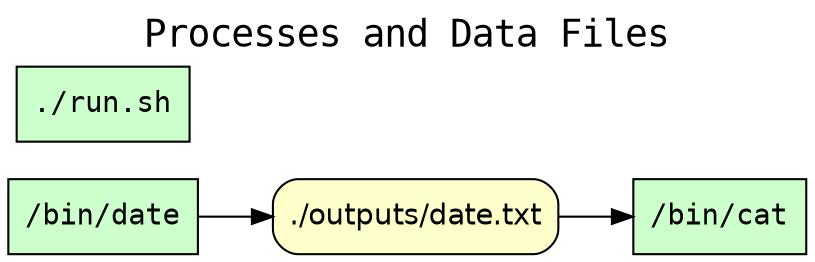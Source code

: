
digraph wt_run {
rankdir=LR
fontname=Courier; fontsize=18; labelloc=t
label="Processes and Data Files"
node[shape=box style="filled" fillcolor="#CCFFCC" peripheries=1 fontname=Courier]
"exe:e3" [label="/bin/cat"]
"exe:e2" [label="/bin/date"]
"exe:e1" [label="./run.sh"]
node[shape=box style="rounded,filled" fillcolor="#FFFFCC" peripheries=1 fontname=Helvetica]
"access:i10" [label="./outputs/date.txt"]
"exe:e2" -> "access:i10"
"access:i10" -> "exe:e3"
}

